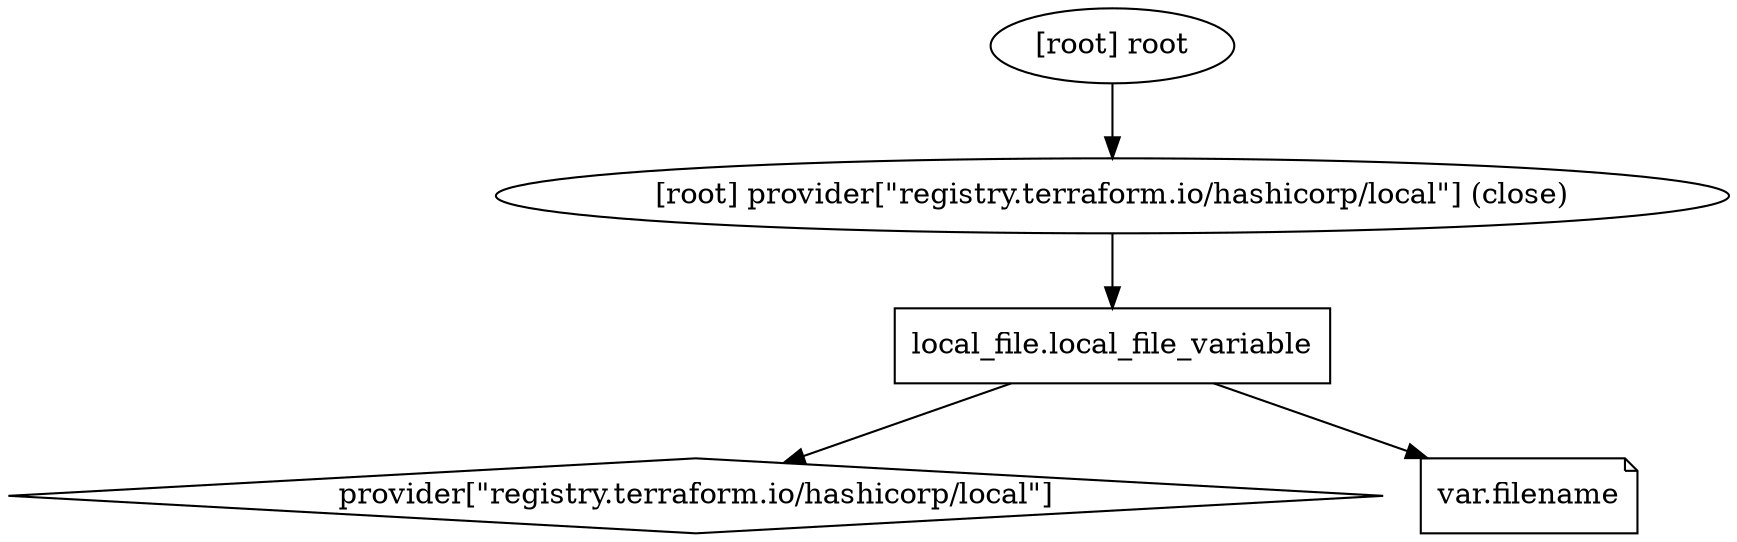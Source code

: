 digraph {
	compound = "true"
	newrank = "true"
	subgraph "root" {
		"[root] local_file.local_file_variable (expand)" [label = "local_file.local_file_variable", shape = "box"]
		"[root] provider[\"registry.terraform.io/hashicorp/local\"]" [label = "provider[\"registry.terraform.io/hashicorp/local\"]", shape = "diamond"]
		"[root] var.filename" [label = "var.filename", shape = "note"]
		"[root] local_file.local_file_variable (expand)" -> "[root] provider[\"registry.terraform.io/hashicorp/local\"]"
		"[root] local_file.local_file_variable (expand)" -> "[root] var.filename"
		"[root] provider[\"registry.terraform.io/hashicorp/local\"] (close)" -> "[root] local_file.local_file_variable (expand)"
		"[root] root" -> "[root] provider[\"registry.terraform.io/hashicorp/local\"] (close)"
	}
}

